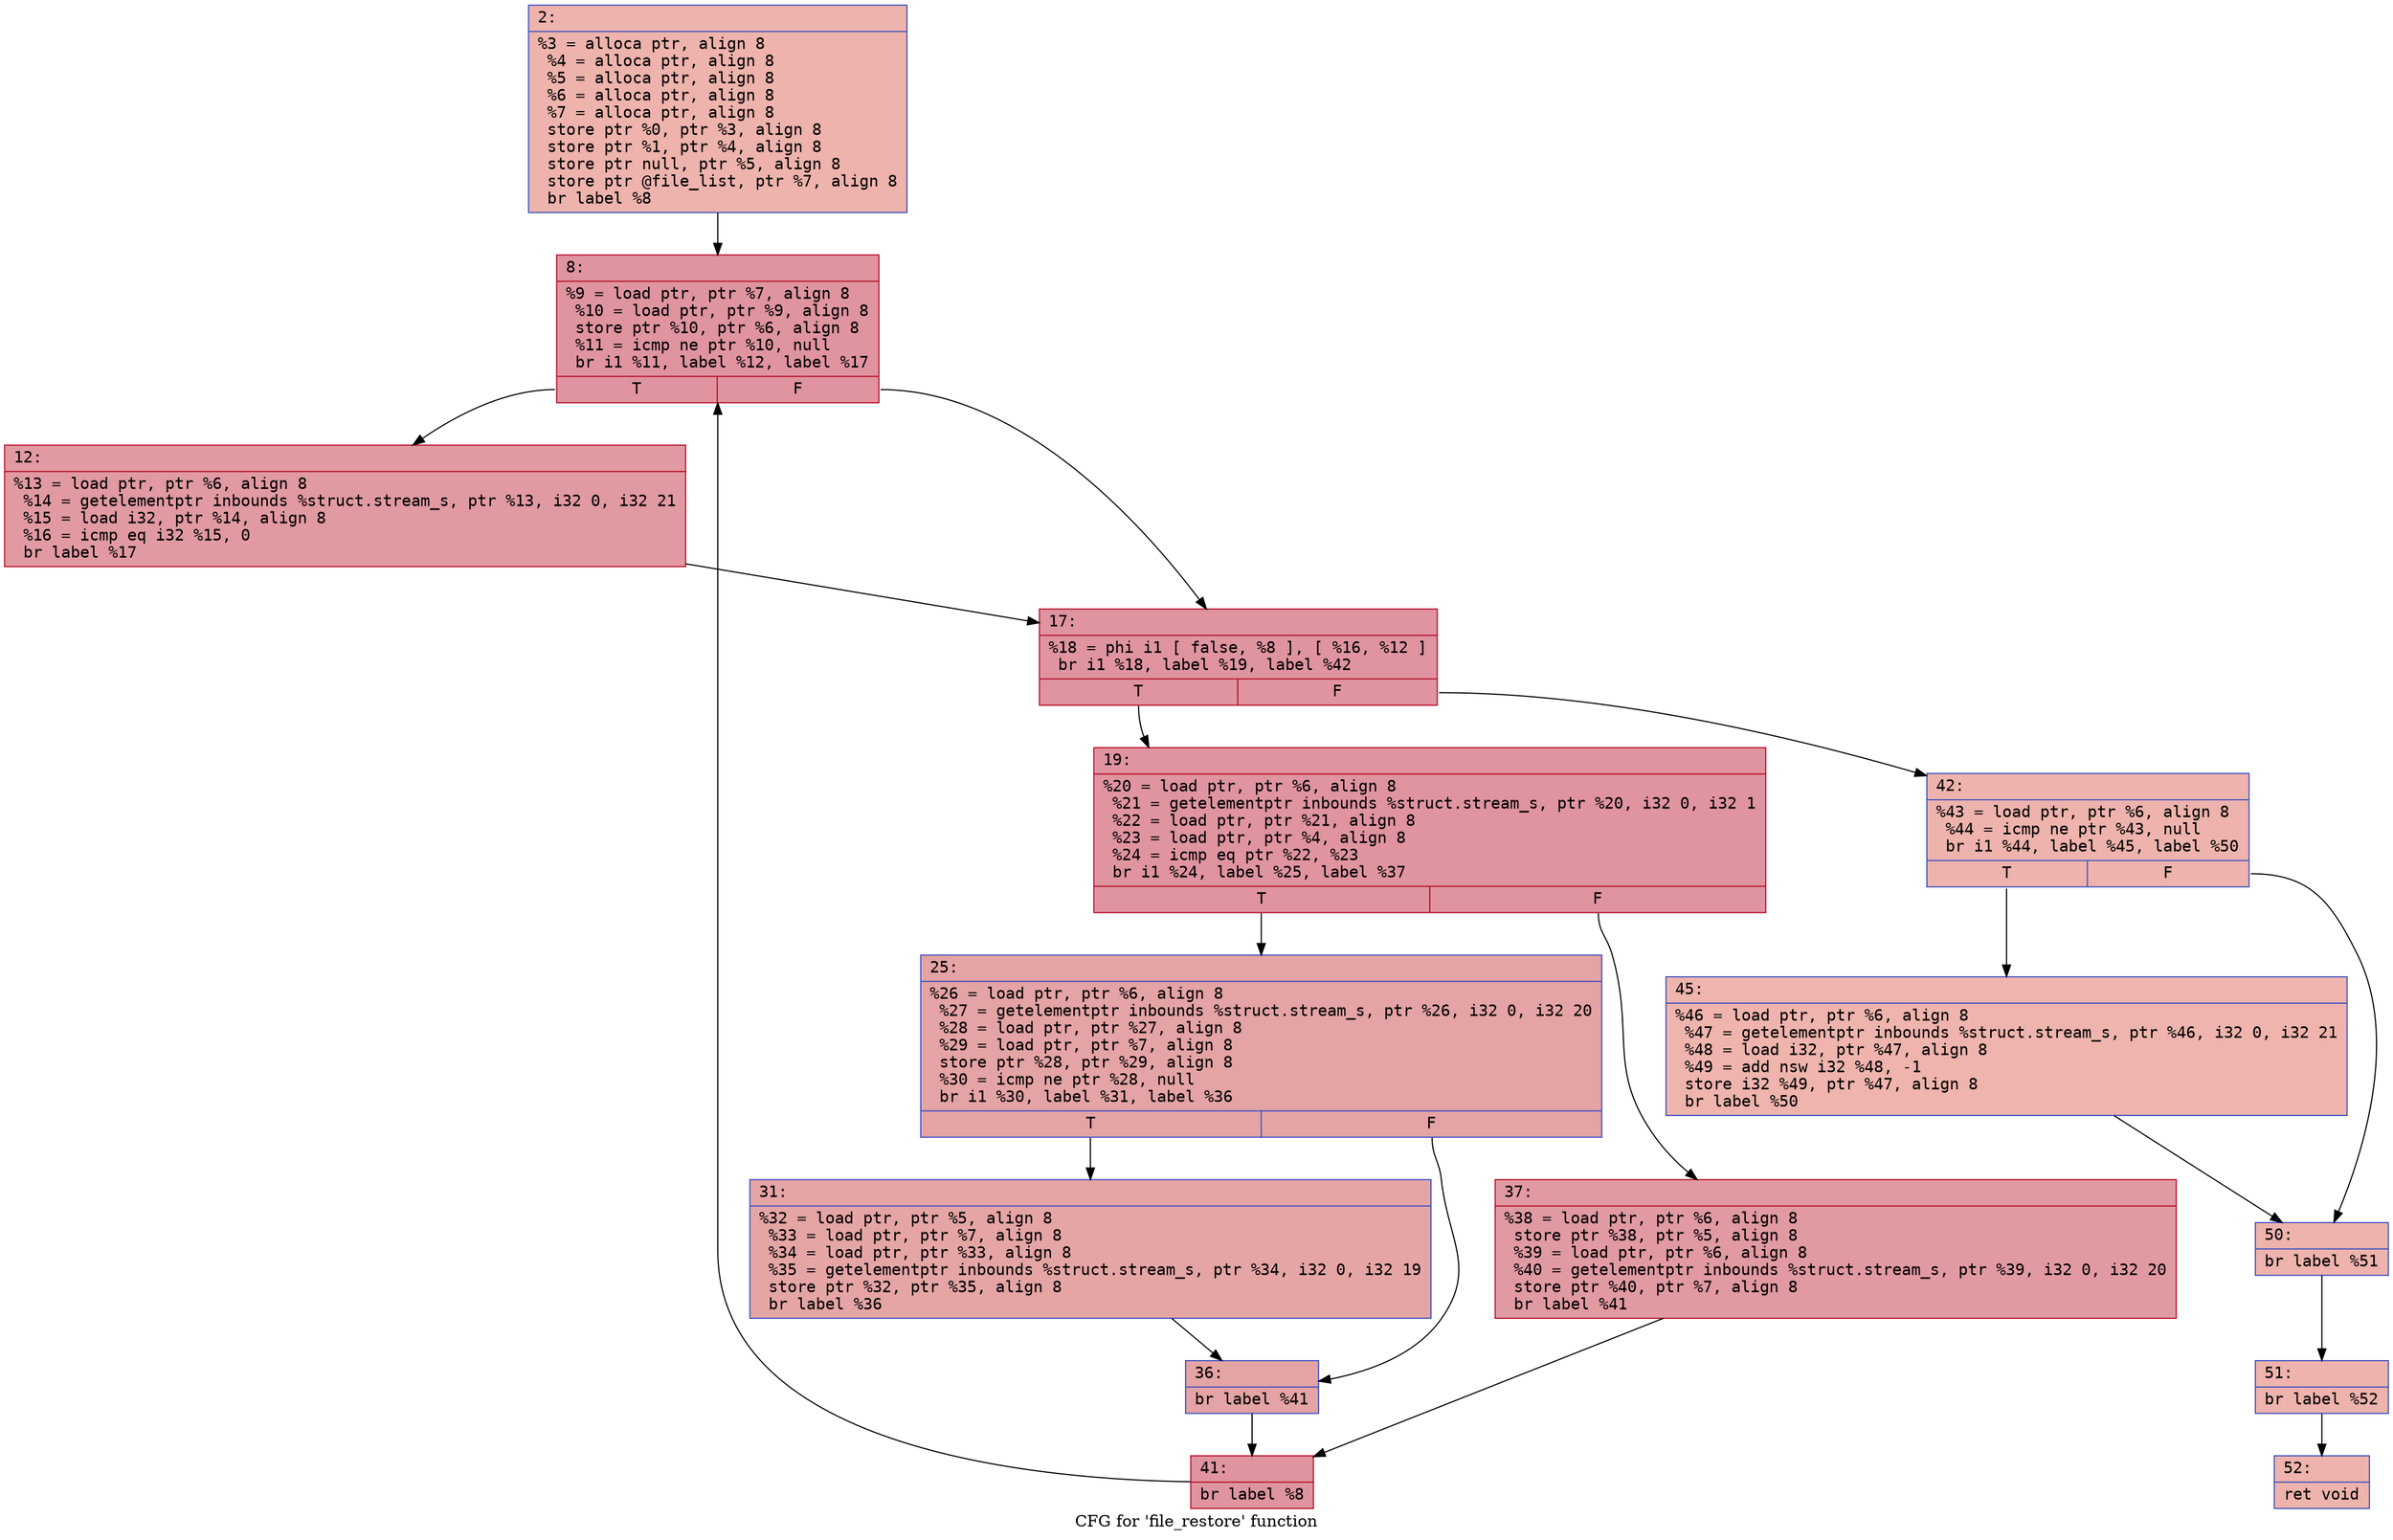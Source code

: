digraph "CFG for 'file_restore' function" {
	label="CFG for 'file_restore' function";

	Node0x600002134500 [shape=record,color="#3d50c3ff", style=filled, fillcolor="#d6524470" fontname="Courier",label="{2:\l|  %3 = alloca ptr, align 8\l  %4 = alloca ptr, align 8\l  %5 = alloca ptr, align 8\l  %6 = alloca ptr, align 8\l  %7 = alloca ptr, align 8\l  store ptr %0, ptr %3, align 8\l  store ptr %1, ptr %4, align 8\l  store ptr null, ptr %5, align 8\l  store ptr @file_list, ptr %7, align 8\l  br label %8\l}"];
	Node0x600002134500 -> Node0x600002134550[tooltip="2 -> 8\nProbability 100.00%" ];
	Node0x600002134550 [shape=record,color="#b70d28ff", style=filled, fillcolor="#b70d2870" fontname="Courier",label="{8:\l|  %9 = load ptr, ptr %7, align 8\l  %10 = load ptr, ptr %9, align 8\l  store ptr %10, ptr %6, align 8\l  %11 = icmp ne ptr %10, null\l  br i1 %11, label %12, label %17\l|{<s0>T|<s1>F}}"];
	Node0x600002134550:s0 -> Node0x6000021345a0[tooltip="8 -> 12\nProbability 62.50%" ];
	Node0x600002134550:s1 -> Node0x6000021345f0[tooltip="8 -> 17\nProbability 37.50%" ];
	Node0x6000021345a0 [shape=record,color="#b70d28ff", style=filled, fillcolor="#bb1b2c70" fontname="Courier",label="{12:\l|  %13 = load ptr, ptr %6, align 8\l  %14 = getelementptr inbounds %struct.stream_s, ptr %13, i32 0, i32 21\l  %15 = load i32, ptr %14, align 8\l  %16 = icmp eq i32 %15, 0\l  br label %17\l}"];
	Node0x6000021345a0 -> Node0x6000021345f0[tooltip="12 -> 17\nProbability 100.00%" ];
	Node0x6000021345f0 [shape=record,color="#b70d28ff", style=filled, fillcolor="#b70d2870" fontname="Courier",label="{17:\l|  %18 = phi i1 [ false, %8 ], [ %16, %12 ]\l  br i1 %18, label %19, label %42\l|{<s0>T|<s1>F}}"];
	Node0x6000021345f0:s0 -> Node0x600002134640[tooltip="17 -> 19\nProbability 96.88%" ];
	Node0x6000021345f0:s1 -> Node0x600002134820[tooltip="17 -> 42\nProbability 3.12%" ];
	Node0x600002134640 [shape=record,color="#b70d28ff", style=filled, fillcolor="#b70d2870" fontname="Courier",label="{19:\l|  %20 = load ptr, ptr %6, align 8\l  %21 = getelementptr inbounds %struct.stream_s, ptr %20, i32 0, i32 1\l  %22 = load ptr, ptr %21, align 8\l  %23 = load ptr, ptr %4, align 8\l  %24 = icmp eq ptr %22, %23\l  br i1 %24, label %25, label %37\l|{<s0>T|<s1>F}}"];
	Node0x600002134640:s0 -> Node0x600002134690[tooltip="19 -> 25\nProbability 37.50%" ];
	Node0x600002134640:s1 -> Node0x600002134780[tooltip="19 -> 37\nProbability 62.50%" ];
	Node0x600002134690 [shape=record,color="#3d50c3ff", style=filled, fillcolor="#c32e3170" fontname="Courier",label="{25:\l|  %26 = load ptr, ptr %6, align 8\l  %27 = getelementptr inbounds %struct.stream_s, ptr %26, i32 0, i32 20\l  %28 = load ptr, ptr %27, align 8\l  %29 = load ptr, ptr %7, align 8\l  store ptr %28, ptr %29, align 8\l  %30 = icmp ne ptr %28, null\l  br i1 %30, label %31, label %36\l|{<s0>T|<s1>F}}"];
	Node0x600002134690:s0 -> Node0x6000021346e0[tooltip="25 -> 31\nProbability 62.50%" ];
	Node0x600002134690:s1 -> Node0x600002134730[tooltip="25 -> 36\nProbability 37.50%" ];
	Node0x6000021346e0 [shape=record,color="#3d50c3ff", style=filled, fillcolor="#c5333470" fontname="Courier",label="{31:\l|  %32 = load ptr, ptr %5, align 8\l  %33 = load ptr, ptr %7, align 8\l  %34 = load ptr, ptr %33, align 8\l  %35 = getelementptr inbounds %struct.stream_s, ptr %34, i32 0, i32 19\l  store ptr %32, ptr %35, align 8\l  br label %36\l}"];
	Node0x6000021346e0 -> Node0x600002134730[tooltip="31 -> 36\nProbability 100.00%" ];
	Node0x600002134730 [shape=record,color="#3d50c3ff", style=filled, fillcolor="#c32e3170" fontname="Courier",label="{36:\l|  br label %41\l}"];
	Node0x600002134730 -> Node0x6000021347d0[tooltip="36 -> 41\nProbability 100.00%" ];
	Node0x600002134780 [shape=record,color="#b70d28ff", style=filled, fillcolor="#bb1b2c70" fontname="Courier",label="{37:\l|  %38 = load ptr, ptr %6, align 8\l  store ptr %38, ptr %5, align 8\l  %39 = load ptr, ptr %6, align 8\l  %40 = getelementptr inbounds %struct.stream_s, ptr %39, i32 0, i32 20\l  store ptr %40, ptr %7, align 8\l  br label %41\l}"];
	Node0x600002134780 -> Node0x6000021347d0[tooltip="37 -> 41\nProbability 100.00%" ];
	Node0x6000021347d0 [shape=record,color="#b70d28ff", style=filled, fillcolor="#b70d2870" fontname="Courier",label="{41:\l|  br label %8\l}"];
	Node0x6000021347d0 -> Node0x600002134550[tooltip="41 -> 8\nProbability 100.00%" ];
	Node0x600002134820 [shape=record,color="#3d50c3ff", style=filled, fillcolor="#d6524470" fontname="Courier",label="{42:\l|  %43 = load ptr, ptr %6, align 8\l  %44 = icmp ne ptr %43, null\l  br i1 %44, label %45, label %50\l|{<s0>T|<s1>F}}"];
	Node0x600002134820:s0 -> Node0x600002134870[tooltip="42 -> 45\nProbability 62.50%" ];
	Node0x600002134820:s1 -> Node0x6000021348c0[tooltip="42 -> 50\nProbability 37.50%" ];
	Node0x600002134870 [shape=record,color="#3d50c3ff", style=filled, fillcolor="#d8564670" fontname="Courier",label="{45:\l|  %46 = load ptr, ptr %6, align 8\l  %47 = getelementptr inbounds %struct.stream_s, ptr %46, i32 0, i32 21\l  %48 = load i32, ptr %47, align 8\l  %49 = add nsw i32 %48, -1\l  store i32 %49, ptr %47, align 8\l  br label %50\l}"];
	Node0x600002134870 -> Node0x6000021348c0[tooltip="45 -> 50\nProbability 100.00%" ];
	Node0x6000021348c0 [shape=record,color="#3d50c3ff", style=filled, fillcolor="#d6524470" fontname="Courier",label="{50:\l|  br label %51\l}"];
	Node0x6000021348c0 -> Node0x600002134910[tooltip="50 -> 51\nProbability 100.00%" ];
	Node0x600002134910 [shape=record,color="#3d50c3ff", style=filled, fillcolor="#d6524470" fontname="Courier",label="{51:\l|  br label %52\l}"];
	Node0x600002134910 -> Node0x600002134960[tooltip="51 -> 52\nProbability 100.00%" ];
	Node0x600002134960 [shape=record,color="#3d50c3ff", style=filled, fillcolor="#d6524470" fontname="Courier",label="{52:\l|  ret void\l}"];
}
